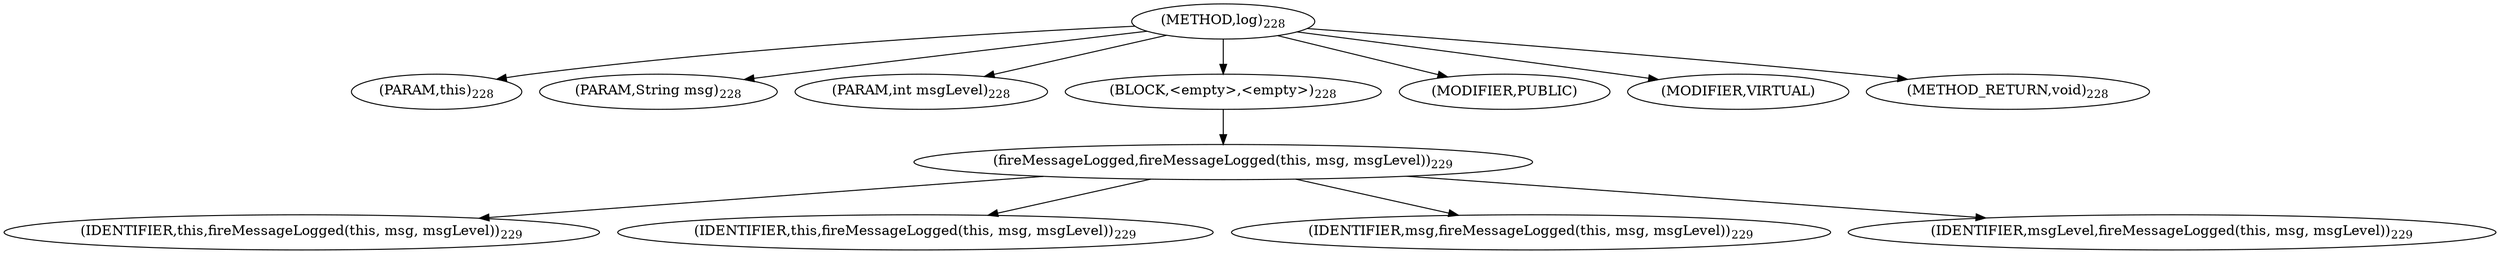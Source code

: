 digraph "log" {  
"646" [label = <(METHOD,log)<SUB>228</SUB>> ]
"19" [label = <(PARAM,this)<SUB>228</SUB>> ]
"647" [label = <(PARAM,String msg)<SUB>228</SUB>> ]
"648" [label = <(PARAM,int msgLevel)<SUB>228</SUB>> ]
"649" [label = <(BLOCK,&lt;empty&gt;,&lt;empty&gt;)<SUB>228</SUB>> ]
"650" [label = <(fireMessageLogged,fireMessageLogged(this, msg, msgLevel))<SUB>229</SUB>> ]
"20" [label = <(IDENTIFIER,this,fireMessageLogged(this, msg, msgLevel))<SUB>229</SUB>> ]
"18" [label = <(IDENTIFIER,this,fireMessageLogged(this, msg, msgLevel))<SUB>229</SUB>> ]
"651" [label = <(IDENTIFIER,msg,fireMessageLogged(this, msg, msgLevel))<SUB>229</SUB>> ]
"652" [label = <(IDENTIFIER,msgLevel,fireMessageLogged(this, msg, msgLevel))<SUB>229</SUB>> ]
"653" [label = <(MODIFIER,PUBLIC)> ]
"654" [label = <(MODIFIER,VIRTUAL)> ]
"655" [label = <(METHOD_RETURN,void)<SUB>228</SUB>> ]
  "646" -> "19" 
  "646" -> "647" 
  "646" -> "648" 
  "646" -> "649" 
  "646" -> "653" 
  "646" -> "654" 
  "646" -> "655" 
  "649" -> "650" 
  "650" -> "20" 
  "650" -> "18" 
  "650" -> "651" 
  "650" -> "652" 
}
